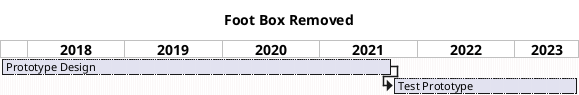 @startgantt

hide footbox

title Foot Box Removed

Project starts at 2017-09-20

printscale yearly
saturday are closed

[Prototype Design] lasts 210 weeks
then [Test Prototype] lasts 100 weeks
@endgantt